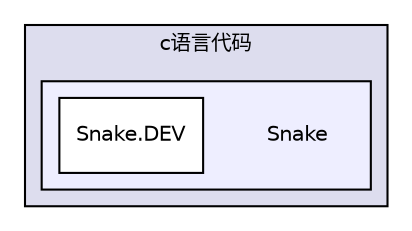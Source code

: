 digraph "D:/杂事/课程/c语言/c语言代码/Snake" {
  compound=true
  node [ fontsize="10", fontname="Helvetica"];
  edge [ labelfontsize="10", labelfontname="Helvetica"];
  subgraph clusterdir_2710f86910d3ff55b50a9661cee77447 {
    graph [ bgcolor="#ddddee", pencolor="black", label="c语言代码" fontname="Helvetica", fontsize="10", URL="dir_2710f86910d3ff55b50a9661cee77447.html"]
  subgraph clusterdir_da99e60a70964f47ad38bce0d6ef60c7 {
    graph [ bgcolor="#eeeeff", pencolor="black", label="" URL="dir_da99e60a70964f47ad38bce0d6ef60c7.html"];
    dir_da99e60a70964f47ad38bce0d6ef60c7 [shape=plaintext label="Snake"];
    dir_b9bd45474b242bb42fef11487084f823 [shape=box label="Snake.DEV" color="black" fillcolor="white" style="filled" URL="dir_b9bd45474b242bb42fef11487084f823.html"];
  }
  }
}
